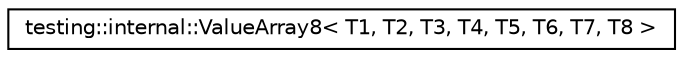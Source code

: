 digraph G
{
  edge [fontname="Helvetica",fontsize="10",labelfontname="Helvetica",labelfontsize="10"];
  node [fontname="Helvetica",fontsize="10",shape=record];
  rankdir="LR";
  Node1 [label="testing::internal::ValueArray8\< T1, T2, T3, T4, T5, T6, T7, T8 \>",height=0.2,width=0.4,color="black", fillcolor="white", style="filled",URL="$classtesting_1_1internal_1_1ValueArray8.html"];
}
